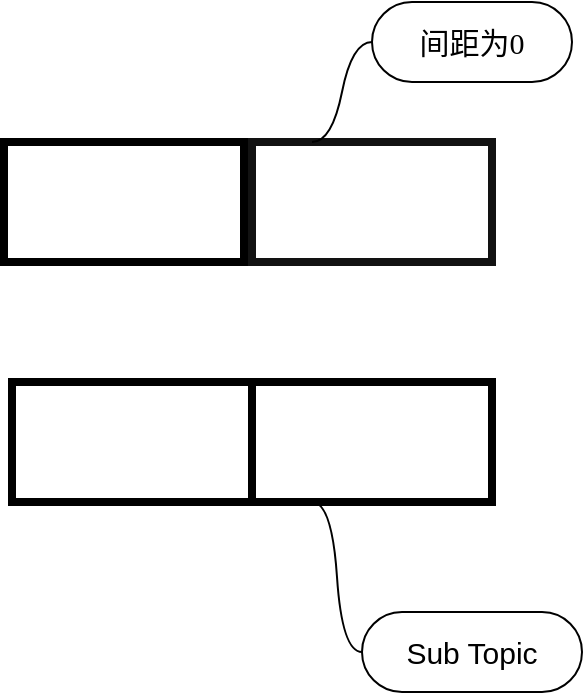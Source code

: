 <mxfile version="22.0.8" type="device" pages="2">
  <diagram name="单元格间距为0于单元格合并的区别" id="oCLzveYxJNFSor_yxUdE">
    <mxGraphModel dx="1377" dy="661" grid="1" gridSize="10" guides="1" tooltips="1" connect="1" arrows="1" fold="1" page="1" pageScale="1" pageWidth="827" pageHeight="1169" math="0" shadow="0">
      <root>
        <mxCell id="0" />
        <mxCell id="1" parent="0" />
        <mxCell id="i-TxWEz2V5cJZ1E7J9Ne-3" value="" style="rounded=0;whiteSpace=wrap;html=1;strokeWidth=4;strokeColor=#121212;" vertex="1" parent="1">
          <mxGeometry x="50" y="282" width="120" height="60" as="geometry" />
        </mxCell>
        <mxCell id="i-TxWEz2V5cJZ1E7J9Ne-4" value="" style="rounded=0;whiteSpace=wrap;html=1;strokeWidth=4;" vertex="1" parent="1">
          <mxGeometry x="-74" y="282" width="120" height="60" as="geometry" />
        </mxCell>
        <mxCell id="i-TxWEz2V5cJZ1E7J9Ne-6" value="&lt;font face=&quot;Times New Roman&quot; style=&quot;font-size: 15px;&quot;&gt;间距为0&lt;/font&gt;" style="whiteSpace=wrap;html=1;rounded=1;arcSize=50;align=center;verticalAlign=middle;strokeWidth=1;autosize=1;spacing=4;treeFolding=1;treeMoving=1;newEdgeStyle={&quot;edgeStyle&quot;:&quot;entityRelationEdgeStyle&quot;,&quot;startArrow&quot;:&quot;none&quot;,&quot;endArrow&quot;:&quot;none&quot;,&quot;segment&quot;:10,&quot;curved&quot;:1,&quot;sourcePerimeterSpacing&quot;:0,&quot;targetPerimeterSpacing&quot;:0};" vertex="1" parent="1">
          <mxGeometry x="110" y="212" width="100" height="40" as="geometry" />
        </mxCell>
        <mxCell id="i-TxWEz2V5cJZ1E7J9Ne-7" value="" style="edgeStyle=entityRelationEdgeStyle;startArrow=none;endArrow=none;segment=10;curved=1;sourcePerimeterSpacing=0;targetPerimeterSpacing=0;rounded=0;exitX=0.25;exitY=0;exitDx=0;exitDy=0;" edge="1" parent="1" source="i-TxWEz2V5cJZ1E7J9Ne-3">
          <mxGeometry relative="1" as="geometry">
            <mxPoint x="70" y="269" as="sourcePoint" />
            <mxPoint x="110" y="232" as="targetPoint" />
          </mxGeometry>
        </mxCell>
        <mxCell id="i-TxWEz2V5cJZ1E7J9Ne-8" value="" style="rounded=0;whiteSpace=wrap;html=1;fontSize=18;strokeWidth=4;" vertex="1" parent="1">
          <mxGeometry x="50" y="402" width="120" height="60" as="geometry" />
        </mxCell>
        <mxCell id="i-TxWEz2V5cJZ1E7J9Ne-9" value="" style="rounded=0;whiteSpace=wrap;html=1;strokeWidth=4;" vertex="1" parent="1">
          <mxGeometry x="-70" y="402" width="120" height="60" as="geometry" />
        </mxCell>
        <mxCell id="i-TxWEz2V5cJZ1E7J9Ne-10" value="Sub Topic" style="whiteSpace=wrap;html=1;rounded=1;arcSize=50;align=center;verticalAlign=middle;strokeWidth=1;autosize=1;spacing=4;treeFolding=1;treeMoving=1;newEdgeStyle={&quot;edgeStyle&quot;:&quot;entityRelationEdgeStyle&quot;,&quot;startArrow&quot;:&quot;none&quot;,&quot;endArrow&quot;:&quot;none&quot;,&quot;segment&quot;:10,&quot;curved&quot;:1,&quot;sourcePerimeterSpacing&quot;:0,&quot;targetPerimeterSpacing&quot;:0};fontSize=15;" vertex="1" parent="1">
          <mxGeometry x="105" y="517" width="110" height="40" as="geometry" />
        </mxCell>
        <mxCell id="i-TxWEz2V5cJZ1E7J9Ne-11" value="" style="edgeStyle=entityRelationEdgeStyle;startArrow=none;endArrow=none;segment=10;curved=1;sourcePerimeterSpacing=0;targetPerimeterSpacing=0;rounded=0;exitX=0.25;exitY=1;exitDx=0;exitDy=0;" edge="1" target="i-TxWEz2V5cJZ1E7J9Ne-10" parent="1" source="i-TxWEz2V5cJZ1E7J9Ne-8">
          <mxGeometry relative="1" as="geometry">
            <mxPoint x="80" y="564" as="sourcePoint" />
          </mxGeometry>
        </mxCell>
      </root>
    </mxGraphModel>
  </diagram>
  <diagram id="JAZjzmvbLD5bn6wupUaq" name="Page-2">
    <mxGraphModel dx="550" dy="661" grid="1" gridSize="10" guides="1" tooltips="1" connect="1" arrows="1" fold="1" page="1" pageScale="1" pageWidth="827" pageHeight="1169" math="0" shadow="0">
      <root>
        <mxCell id="0" />
        <mxCell id="1" parent="0" />
      </root>
    </mxGraphModel>
  </diagram>
</mxfile>
